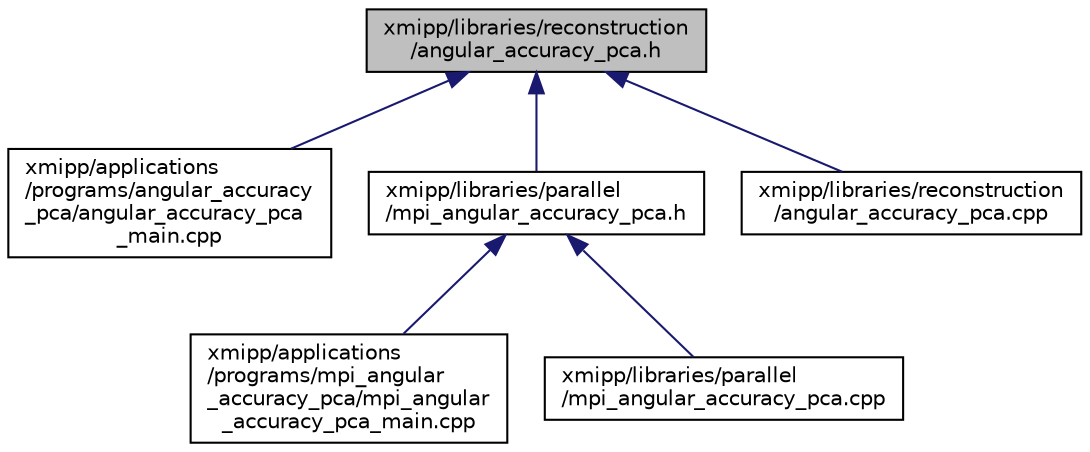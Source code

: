 digraph "xmipp/libraries/reconstruction/angular_accuracy_pca.h"
{
  edge [fontname="Helvetica",fontsize="10",labelfontname="Helvetica",labelfontsize="10"];
  node [fontname="Helvetica",fontsize="10",shape=record];
  Node79 [label="xmipp/libraries/reconstruction\l/angular_accuracy_pca.h",height=0.2,width=0.4,color="black", fillcolor="grey75", style="filled", fontcolor="black"];
  Node79 -> Node80 [dir="back",color="midnightblue",fontsize="10",style="solid",fontname="Helvetica"];
  Node80 [label="xmipp/applications\l/programs/angular_accuracy\l_pca/angular_accuracy_pca\l_main.cpp",height=0.2,width=0.4,color="black", fillcolor="white", style="filled",URL="$angular__accuracy__pca__main_8cpp.html"];
  Node79 -> Node81 [dir="back",color="midnightblue",fontsize="10",style="solid",fontname="Helvetica"];
  Node81 [label="xmipp/libraries/parallel\l/mpi_angular_accuracy_pca.h",height=0.2,width=0.4,color="black", fillcolor="white", style="filled",URL="$mpi__angular__accuracy__pca_8h.html"];
  Node81 -> Node82 [dir="back",color="midnightblue",fontsize="10",style="solid",fontname="Helvetica"];
  Node82 [label="xmipp/applications\l/programs/mpi_angular\l_accuracy_pca/mpi_angular\l_accuracy_pca_main.cpp",height=0.2,width=0.4,color="black", fillcolor="white", style="filled",URL="$mpi__angular__accuracy__pca__main_8cpp.html"];
  Node81 -> Node83 [dir="back",color="midnightblue",fontsize="10",style="solid",fontname="Helvetica"];
  Node83 [label="xmipp/libraries/parallel\l/mpi_angular_accuracy_pca.cpp",height=0.2,width=0.4,color="black", fillcolor="white", style="filled",URL="$mpi__angular__accuracy__pca_8cpp.html"];
  Node79 -> Node84 [dir="back",color="midnightblue",fontsize="10",style="solid",fontname="Helvetica"];
  Node84 [label="xmipp/libraries/reconstruction\l/angular_accuracy_pca.cpp",height=0.2,width=0.4,color="black", fillcolor="white", style="filled",URL="$angular__accuracy__pca_8cpp.html"];
}
